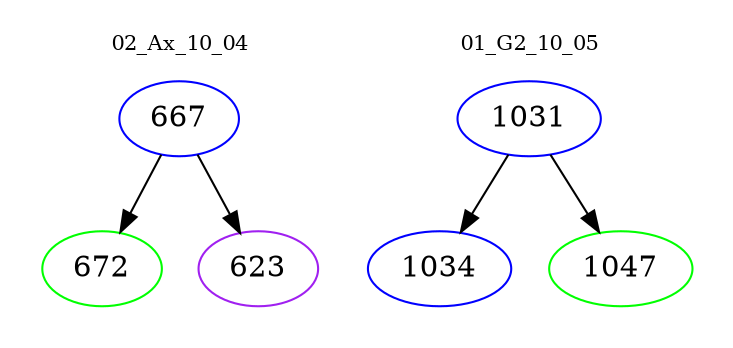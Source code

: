 digraph{
subgraph cluster_0 {
color = white
label = "02_Ax_10_04";
fontsize=10;
T0_667 [label="667", color="blue"]
T0_667 -> T0_672 [color="black"]
T0_672 [label="672", color="green"]
T0_667 -> T0_623 [color="black"]
T0_623 [label="623", color="purple"]
}
subgraph cluster_1 {
color = white
label = "01_G2_10_05";
fontsize=10;
T1_1031 [label="1031", color="blue"]
T1_1031 -> T1_1034 [color="black"]
T1_1034 [label="1034", color="blue"]
T1_1031 -> T1_1047 [color="black"]
T1_1047 [label="1047", color="green"]
}
}
